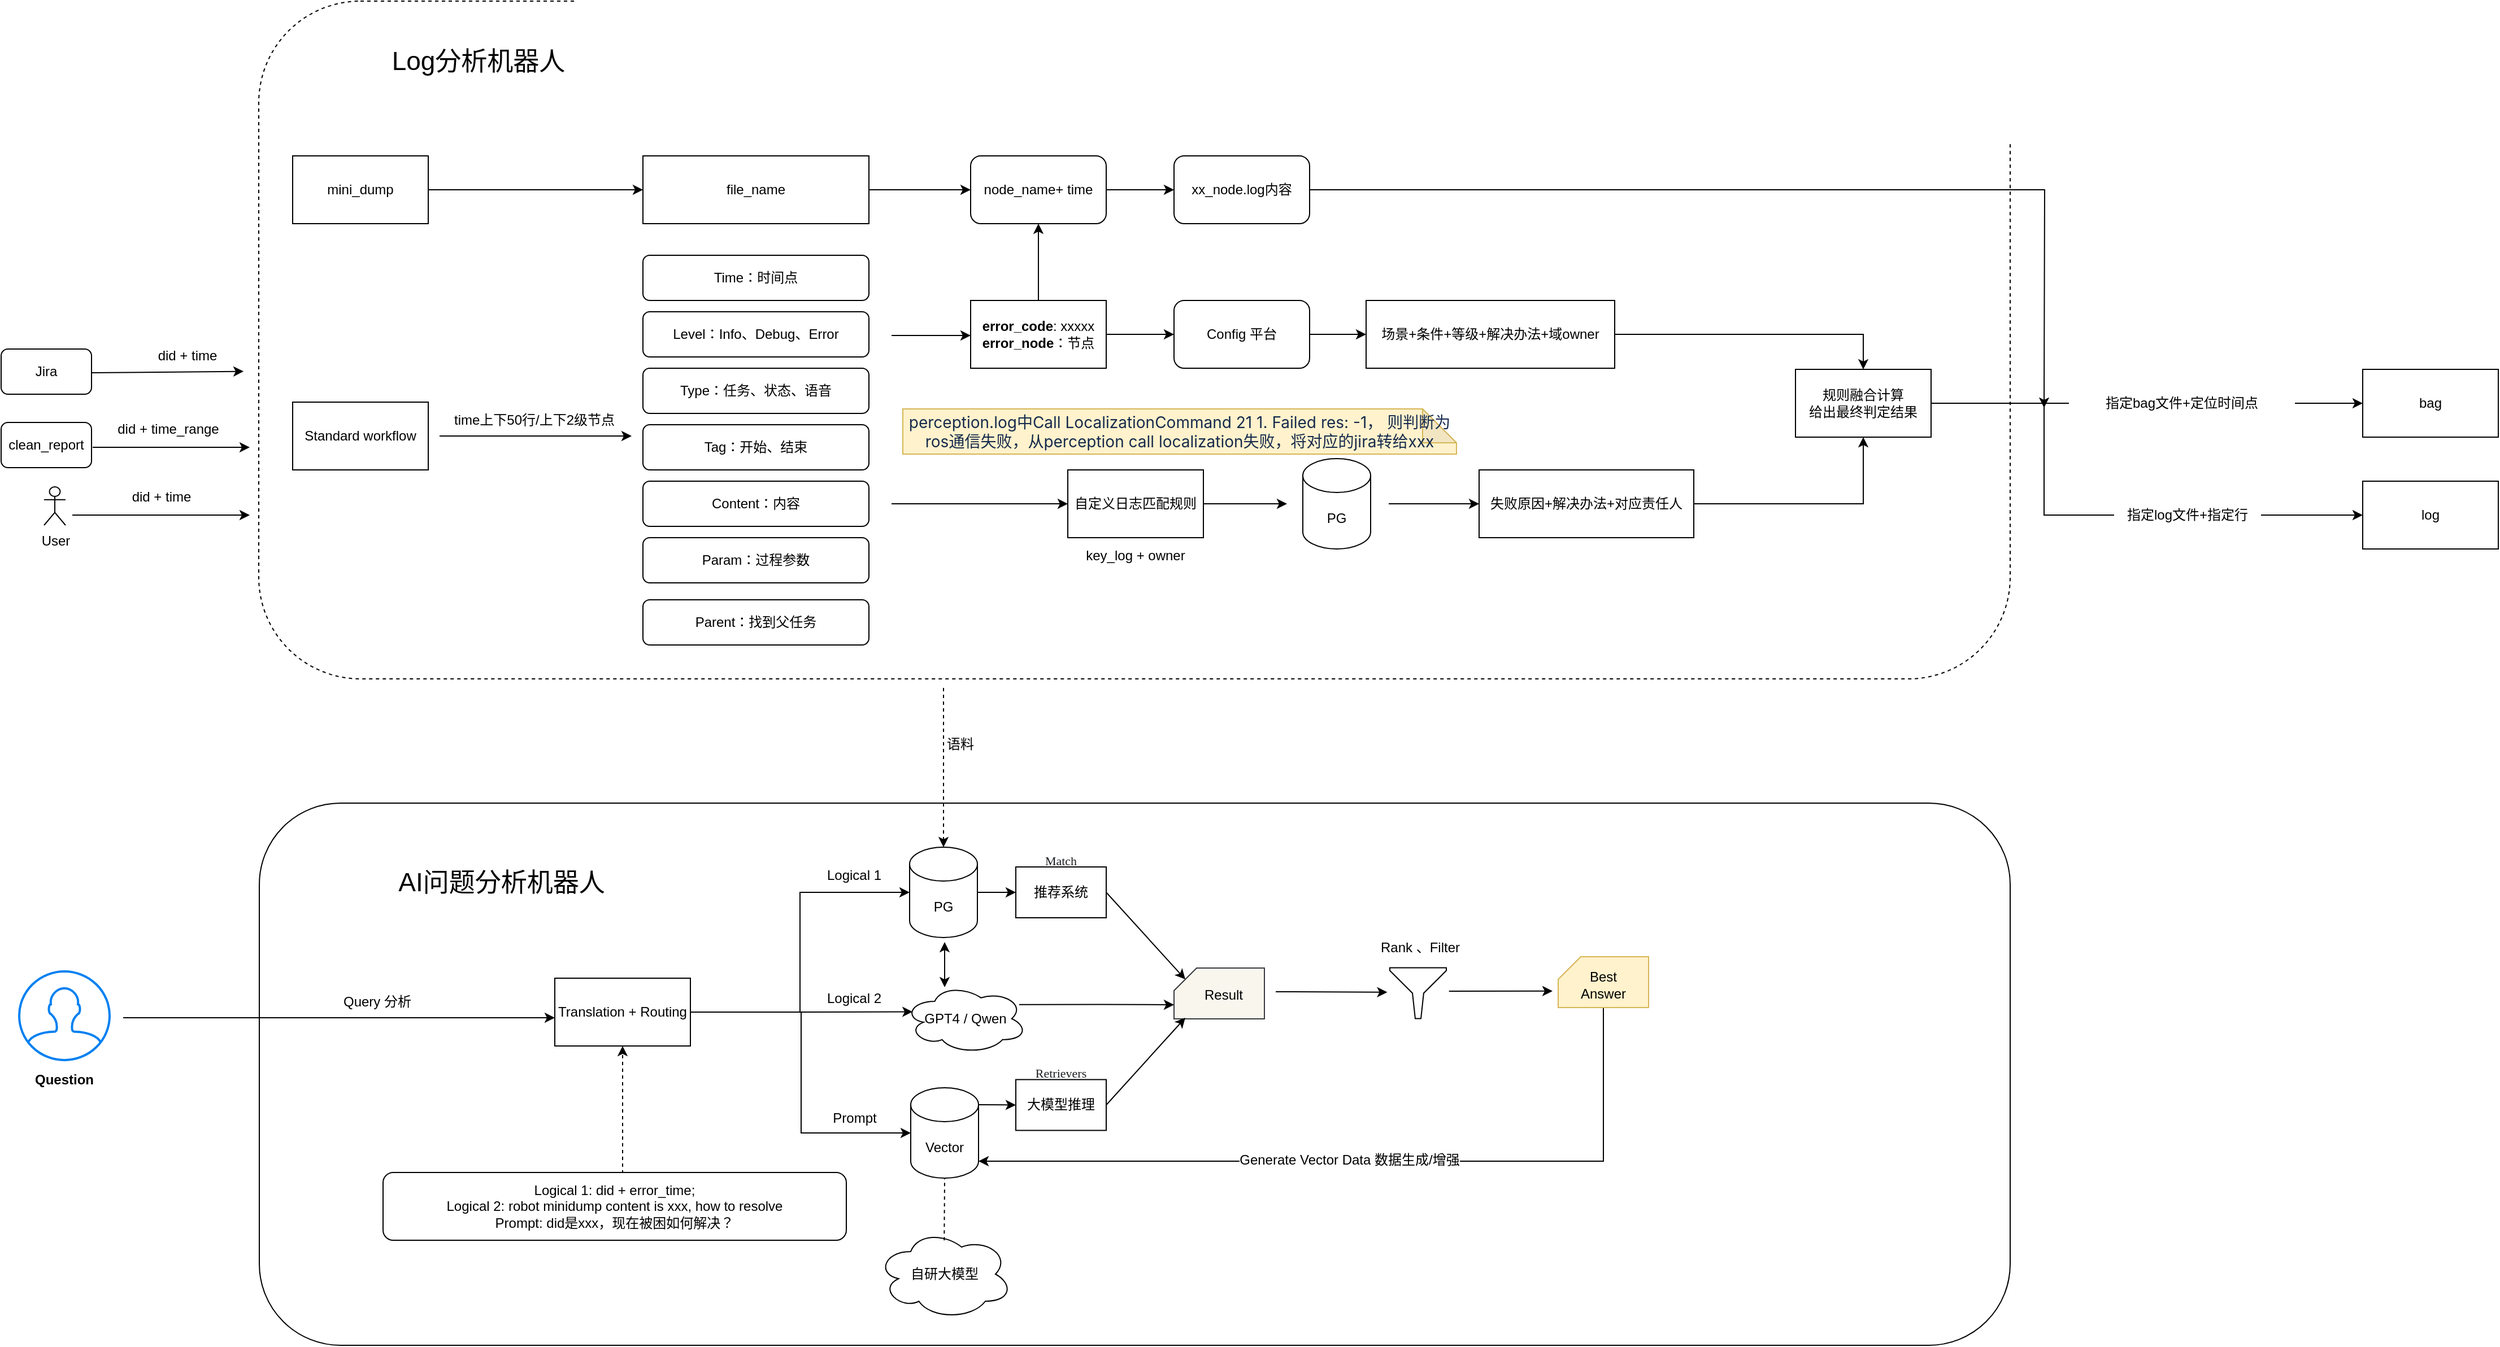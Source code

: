 <mxfile version="26.0.12">
  <diagram name="第 1 页" id="slT1DAlHAjE4mIxHR78T">
    <mxGraphModel dx="2261" dy="1955" grid="1" gridSize="10" guides="1" tooltips="1" connect="1" arrows="1" fold="1" page="1" pageScale="1" pageWidth="827" pageHeight="1169" math="0" shadow="0">
      <root>
        <mxCell id="0" />
        <mxCell id="1" parent="0" />
        <mxCell id="kaUIzItg8y_eYZAdSRZv-1" value="" style="rounded=1;whiteSpace=wrap;html=1;" vertex="1" parent="1">
          <mxGeometry x="-79.5" y="510" width="1549.5" height="480" as="geometry" />
        </mxCell>
        <mxCell id="kaUIzItg8y_eYZAdSRZv-2" style="edgeStyle=orthogonalEdgeStyle;rounded=0;orthogonalLoop=1;jettySize=auto;html=1;entryX=0.5;entryY=0;entryDx=0;entryDy=0;entryPerimeter=0;dashed=1;" edge="1" parent="1" target="kaUIzItg8y_eYZAdSRZv-52">
          <mxGeometry relative="1" as="geometry">
            <Array as="points">
              <mxPoint x="526" y="408" />
            </Array>
            <mxPoint x="526" y="408" as="sourcePoint" />
          </mxGeometry>
        </mxCell>
        <mxCell id="kaUIzItg8y_eYZAdSRZv-3" value="" style="rounded=1;whiteSpace=wrap;html=1;dashed=1;" vertex="1" parent="1">
          <mxGeometry x="-80" y="-200" width="1550" height="600" as="geometry" />
        </mxCell>
        <mxCell id="kaUIzItg8y_eYZAdSRZv-4" value="Standard workflow" style="rounded=0;whiteSpace=wrap;html=1;" vertex="1" parent="1">
          <mxGeometry x="-50" y="155" width="120" height="60" as="geometry" />
        </mxCell>
        <mxCell id="kaUIzItg8y_eYZAdSRZv-5" value="" style="html=1;verticalLabelPosition=bottom;align=center;labelBackgroundColor=#ffffff;verticalAlign=top;strokeWidth=2;strokeColor=#0080F0;shadow=0;dashed=0;shape=mxgraph.ios7.icons.user;" vertex="1" parent="1">
          <mxGeometry x="-292" y="659" width="80" height="78.5" as="geometry" />
        </mxCell>
        <mxCell id="kaUIzItg8y_eYZAdSRZv-6" value="" style="endArrow=classic;html=1;rounded=0;entryX=0.844;entryY=0.993;entryDx=0;entryDy=0;entryPerimeter=0;" edge="1" parent="1">
          <mxGeometry width="50" height="50" relative="1" as="geometry">
            <mxPoint x="-228" y="129" as="sourcePoint" />
            <mxPoint x="-93.464" y="127.79" as="targetPoint" />
          </mxGeometry>
        </mxCell>
        <mxCell id="kaUIzItg8y_eYZAdSRZv-7" value="did + time" style="text;html=1;strokeColor=none;fillColor=none;align=center;verticalAlign=middle;whiteSpace=wrap;rounded=0;" vertex="1" parent="1">
          <mxGeometry x="-215" y="99" width="144" height="30" as="geometry" />
        </mxCell>
        <mxCell id="kaUIzItg8y_eYZAdSRZv-8" value="Jira" style="rounded=1;whiteSpace=wrap;html=1;" vertex="1" parent="1">
          <mxGeometry x="-308" y="108" width="80" height="40" as="geometry" />
        </mxCell>
        <mxCell id="kaUIzItg8y_eYZAdSRZv-9" value="" style="shape=image;html=1;verticalAlign=top;verticalLabelPosition=bottom;labelBackgroundColor=#ffffff;imageAspect=0;aspect=fixed;image=https://cdn0.iconfinder.com/data/icons/phosphor-regular-vol-4/256/robot-128.png" vertex="1" parent="1">
          <mxGeometry x="-50" y="-182" width="75" height="75" as="geometry" />
        </mxCell>
        <mxCell id="kaUIzItg8y_eYZAdSRZv-10" value="time上下50行/上下2级节点" style="text;html=1;strokeColor=none;fillColor=none;align=center;verticalAlign=middle;whiteSpace=wrap;rounded=0;" vertex="1" parent="1">
          <mxGeometry x="89" y="156" width="150" height="30" as="geometry" />
        </mxCell>
        <mxCell id="kaUIzItg8y_eYZAdSRZv-11" value="" style="endArrow=classic;html=1;rounded=0;" edge="1" parent="1">
          <mxGeometry width="50" height="50" relative="1" as="geometry">
            <mxPoint x="80" y="185" as="sourcePoint" />
            <mxPoint x="250" y="185" as="targetPoint" />
          </mxGeometry>
        </mxCell>
        <mxCell id="kaUIzItg8y_eYZAdSRZv-12" value="Tag：开始、结束" style="rounded=1;whiteSpace=wrap;html=1;" vertex="1" parent="1">
          <mxGeometry x="260" y="175" width="200" height="40" as="geometry" />
        </mxCell>
        <mxCell id="kaUIzItg8y_eYZAdSRZv-13" value="Level：Info、Debug、Error" style="rounded=1;whiteSpace=wrap;html=1;" vertex="1" parent="1">
          <mxGeometry x="260" y="75" width="200" height="40" as="geometry" />
        </mxCell>
        <mxCell id="kaUIzItg8y_eYZAdSRZv-14" value="Type：任务、状态、语音" style="rounded=1;whiteSpace=wrap;html=1;" vertex="1" parent="1">
          <mxGeometry x="260" y="125" width="200" height="40" as="geometry" />
        </mxCell>
        <mxCell id="kaUIzItg8y_eYZAdSRZv-15" value="Time：时间点" style="rounded=1;whiteSpace=wrap;html=1;" vertex="1" parent="1">
          <mxGeometry x="260" y="25" width="200" height="40" as="geometry" />
        </mxCell>
        <mxCell id="kaUIzItg8y_eYZAdSRZv-16" value="Content：内容" style="rounded=1;whiteSpace=wrap;html=1;" vertex="1" parent="1">
          <mxGeometry x="260" y="225" width="200" height="40" as="geometry" />
        </mxCell>
        <mxCell id="kaUIzItg8y_eYZAdSRZv-17" value="Param：过程参数" style="rounded=1;whiteSpace=wrap;html=1;" vertex="1" parent="1">
          <mxGeometry x="260" y="275" width="200" height="40" as="geometry" />
        </mxCell>
        <mxCell id="kaUIzItg8y_eYZAdSRZv-18" value="Parent：找到父任务" style="rounded=1;whiteSpace=wrap;html=1;" vertex="1" parent="1">
          <mxGeometry x="260" y="330" width="200" height="40" as="geometry" />
        </mxCell>
        <mxCell id="kaUIzItg8y_eYZAdSRZv-19" style="edgeStyle=orthogonalEdgeStyle;rounded=0;orthogonalLoop=1;jettySize=auto;html=1;exitX=1;exitY=0.5;exitDx=0;exitDy=0;entryX=0;entryY=0.5;entryDx=0;entryDy=0;" edge="1" parent="1" source="kaUIzItg8y_eYZAdSRZv-21" target="kaUIzItg8y_eYZAdSRZv-23">
          <mxGeometry relative="1" as="geometry" />
        </mxCell>
        <mxCell id="kaUIzItg8y_eYZAdSRZv-20" style="edgeStyle=orthogonalEdgeStyle;rounded=0;orthogonalLoop=1;jettySize=auto;html=1;exitX=0.5;exitY=0;exitDx=0;exitDy=0;entryX=0.5;entryY=1;entryDx=0;entryDy=0;" edge="1" parent="1" source="kaUIzItg8y_eYZAdSRZv-21" target="kaUIzItg8y_eYZAdSRZv-93">
          <mxGeometry relative="1" as="geometry" />
        </mxCell>
        <mxCell id="kaUIzItg8y_eYZAdSRZv-21" value="&lt;b&gt;error_code&lt;/b&gt;: xxxxx&lt;br&gt;&lt;b&gt;error_node&lt;/b&gt;：节点" style="rounded=0;whiteSpace=wrap;html=1;" vertex="1" parent="1">
          <mxGeometry x="550" y="65" width="120" height="60" as="geometry" />
        </mxCell>
        <mxCell id="kaUIzItg8y_eYZAdSRZv-22" style="edgeStyle=orthogonalEdgeStyle;rounded=0;orthogonalLoop=1;jettySize=auto;html=1;exitX=1;exitY=0.5;exitDx=0;exitDy=0;entryX=0;entryY=0.5;entryDx=0;entryDy=0;" edge="1" parent="1" source="kaUIzItg8y_eYZAdSRZv-23" target="kaUIzItg8y_eYZAdSRZv-25">
          <mxGeometry relative="1" as="geometry" />
        </mxCell>
        <mxCell id="kaUIzItg8y_eYZAdSRZv-23" value="Config 平台" style="rounded=1;whiteSpace=wrap;html=1;" vertex="1" parent="1">
          <mxGeometry x="730" y="65" width="120" height="60" as="geometry" />
        </mxCell>
        <mxCell id="kaUIzItg8y_eYZAdSRZv-24" style="edgeStyle=orthogonalEdgeStyle;rounded=0;orthogonalLoop=1;jettySize=auto;html=1;exitX=1;exitY=0.5;exitDx=0;exitDy=0;entryX=0.5;entryY=0;entryDx=0;entryDy=0;" edge="1" parent="1" source="kaUIzItg8y_eYZAdSRZv-25" target="kaUIzItg8y_eYZAdSRZv-38">
          <mxGeometry relative="1" as="geometry" />
        </mxCell>
        <mxCell id="kaUIzItg8y_eYZAdSRZv-25" value="场景+条件+等级+解决办法+域owner" style="rounded=0;whiteSpace=wrap;html=1;" vertex="1" parent="1">
          <mxGeometry x="900" y="65" width="220" height="60" as="geometry" />
        </mxCell>
        <mxCell id="kaUIzItg8y_eYZAdSRZv-26" value="" style="endArrow=classic;html=1;rounded=0;entryX=0;entryY=0.5;entryDx=0;entryDy=0;" edge="1" parent="1">
          <mxGeometry width="50" height="50" relative="1" as="geometry">
            <mxPoint x="480" y="96" as="sourcePoint" />
            <mxPoint x="550" y="96" as="targetPoint" />
          </mxGeometry>
        </mxCell>
        <mxCell id="kaUIzItg8y_eYZAdSRZv-27" style="edgeStyle=orthogonalEdgeStyle;rounded=0;orthogonalLoop=1;jettySize=auto;html=1;exitX=1;exitY=0.5;exitDx=0;exitDy=0;" edge="1" parent="1" source="kaUIzItg8y_eYZAdSRZv-28">
          <mxGeometry relative="1" as="geometry">
            <mxPoint x="830" y="245" as="targetPoint" />
          </mxGeometry>
        </mxCell>
        <mxCell id="kaUIzItg8y_eYZAdSRZv-28" value="自定义日志匹配规则" style="rounded=0;whiteSpace=wrap;html=1;" vertex="1" parent="1">
          <mxGeometry x="636" y="215" width="120" height="60" as="geometry" />
        </mxCell>
        <mxCell id="kaUIzItg8y_eYZAdSRZv-29" value="" style="endArrow=classic;html=1;rounded=0;entryX=0;entryY=0.5;entryDx=0;entryDy=0;" edge="1" parent="1" target="kaUIzItg8y_eYZAdSRZv-28">
          <mxGeometry width="50" height="50" relative="1" as="geometry">
            <mxPoint x="480" y="245" as="sourcePoint" />
            <mxPoint x="530" y="220" as="targetPoint" />
          </mxGeometry>
        </mxCell>
        <mxCell id="kaUIzItg8y_eYZAdSRZv-30" value="PG" style="shape=cylinder3;whiteSpace=wrap;html=1;boundedLbl=1;backgroundOutline=1;size=15;rounded=0;" vertex="1" parent="1">
          <mxGeometry x="844" y="205" width="60" height="80" as="geometry" />
        </mxCell>
        <mxCell id="kaUIzItg8y_eYZAdSRZv-31" style="edgeStyle=orthogonalEdgeStyle;rounded=0;orthogonalLoop=1;jettySize=auto;html=1;exitX=1;exitY=0.5;exitDx=0;exitDy=0;entryX=0.5;entryY=1;entryDx=0;entryDy=0;" edge="1" parent="1" source="kaUIzItg8y_eYZAdSRZv-32" target="kaUIzItg8y_eYZAdSRZv-38">
          <mxGeometry relative="1" as="geometry" />
        </mxCell>
        <mxCell id="kaUIzItg8y_eYZAdSRZv-32" value="失败原因+解决办法+对应责任人" style="rounded=0;whiteSpace=wrap;html=1;" vertex="1" parent="1">
          <mxGeometry x="1000" y="215" width="190" height="60" as="geometry" />
        </mxCell>
        <mxCell id="kaUIzItg8y_eYZAdSRZv-33" value="" style="endArrow=classic;html=1;rounded=0;entryX=0;entryY=0.5;entryDx=0;entryDy=0;" edge="1" parent="1" target="kaUIzItg8y_eYZAdSRZv-32">
          <mxGeometry width="50" height="50" relative="1" as="geometry">
            <mxPoint x="920" y="245" as="sourcePoint" />
            <mxPoint x="970" y="220" as="targetPoint" />
          </mxGeometry>
        </mxCell>
        <mxCell id="kaUIzItg8y_eYZAdSRZv-34" value="&lt;span style=&quot;color: rgb(23, 43, 77); font-family: -apple-system, BlinkMacSystemFont, &amp;quot;Segoe UI&amp;quot;, Roboto, Oxygen, Ubuntu, &amp;quot;Fira Sans&amp;quot;, &amp;quot;Droid Sans&amp;quot;, &amp;quot;Helvetica Neue&amp;quot;, sans-serif; font-size: 14px; text-align: left;&quot;&gt;perception.log中&lt;/span&gt;&lt;span style=&quot;color: rgb(23, 43, 77); font-family: -apple-system, BlinkMacSystemFont, &amp;quot;Segoe UI&amp;quot;, Roboto, Oxygen, Ubuntu, &amp;quot;Fira Sans&amp;quot;, &amp;quot;Droid Sans&amp;quot;, &amp;quot;Helvetica Neue&amp;quot;, sans-serif; font-size: 14px; text-align: left;&quot;&gt;Call LocalizationCommand 21 1. Failed res: -1， 则判断为ros通信失败，从perception call localization失败，将对应的jira转给xxx&lt;/span&gt;" style="shape=note;whiteSpace=wrap;html=1;backgroundOutline=1;darkOpacity=0.05;rounded=0;fillColor=#fff2cc;strokeColor=#d6b656;" vertex="1" parent="1">
          <mxGeometry x="490" y="161" width="490" height="40" as="geometry" />
        </mxCell>
        <mxCell id="kaUIzItg8y_eYZAdSRZv-35" value="key_log + owner" style="text;html=1;strokeColor=none;fillColor=none;align=center;verticalAlign=middle;whiteSpace=wrap;rounded=0;" vertex="1" parent="1">
          <mxGeometry x="641" y="276" width="110" height="30" as="geometry" />
        </mxCell>
        <mxCell id="kaUIzItg8y_eYZAdSRZv-36" style="edgeStyle=orthogonalEdgeStyle;rounded=0;orthogonalLoop=1;jettySize=auto;html=1;exitX=1;exitY=0.5;exitDx=0;exitDy=0;entryX=0;entryY=0.5;entryDx=0;entryDy=0;startArrow=none;" edge="1" parent="1" source="kaUIzItg8y_eYZAdSRZv-44" target="kaUIzItg8y_eYZAdSRZv-40">
          <mxGeometry relative="1" as="geometry" />
        </mxCell>
        <mxCell id="kaUIzItg8y_eYZAdSRZv-37" style="edgeStyle=orthogonalEdgeStyle;rounded=0;orthogonalLoop=1;jettySize=auto;html=1;exitX=1;exitY=0.5;exitDx=0;exitDy=0;entryX=0;entryY=0.5;entryDx=0;entryDy=0;startArrow=none;" edge="1" parent="1" source="kaUIzItg8y_eYZAdSRZv-42" target="kaUIzItg8y_eYZAdSRZv-41">
          <mxGeometry relative="1" as="geometry" />
        </mxCell>
        <mxCell id="kaUIzItg8y_eYZAdSRZv-38" value="规则融合计算&lt;br&gt;给出最终判定结果" style="rounded=0;whiteSpace=wrap;html=1;" vertex="1" parent="1">
          <mxGeometry x="1280" y="126" width="120" height="60" as="geometry" />
        </mxCell>
        <mxCell id="kaUIzItg8y_eYZAdSRZv-39" value="&lt;font style=&quot;font-size: 23px;&quot;&gt;Log分析机器人&lt;/font&gt;" style="text;html=1;strokeColor=none;fillColor=none;align=center;verticalAlign=middle;whiteSpace=wrap;rounded=0;dashed=1;" vertex="1" parent="1">
          <mxGeometry x="27" y="-162" width="175" height="30" as="geometry" />
        </mxCell>
        <mxCell id="kaUIzItg8y_eYZAdSRZv-40" value="bag" style="rounded=0;whiteSpace=wrap;html=1;" vertex="1" parent="1">
          <mxGeometry x="1782" y="126" width="120" height="60" as="geometry" />
        </mxCell>
        <mxCell id="kaUIzItg8y_eYZAdSRZv-41" value="log" style="rounded=0;whiteSpace=wrap;html=1;" vertex="1" parent="1">
          <mxGeometry x="1782" y="225" width="120" height="60" as="geometry" />
        </mxCell>
        <mxCell id="kaUIzItg8y_eYZAdSRZv-42" value="指定log文件+指定行" style="text;html=1;strokeColor=none;fillColor=none;align=center;verticalAlign=middle;whiteSpace=wrap;rounded=0;" vertex="1" parent="1">
          <mxGeometry x="1562" y="240" width="130" height="30" as="geometry" />
        </mxCell>
        <mxCell id="kaUIzItg8y_eYZAdSRZv-43" value="" style="edgeStyle=orthogonalEdgeStyle;rounded=0;orthogonalLoop=1;jettySize=auto;html=1;exitX=1;exitY=0.5;exitDx=0;exitDy=0;entryX=0;entryY=0.5;entryDx=0;entryDy=0;endArrow=none;" edge="1" parent="1" source="kaUIzItg8y_eYZAdSRZv-38" target="kaUIzItg8y_eYZAdSRZv-42">
          <mxGeometry relative="1" as="geometry">
            <mxPoint x="1400" y="156" as="sourcePoint" />
            <mxPoint x="1810" y="255" as="targetPoint" />
            <Array as="points">
              <mxPoint x="1500" y="156" />
              <mxPoint x="1500" y="255" />
            </Array>
          </mxGeometry>
        </mxCell>
        <mxCell id="kaUIzItg8y_eYZAdSRZv-44" value="指定bag文件+定位时间点" style="text;html=1;strokeColor=none;fillColor=none;align=center;verticalAlign=middle;whiteSpace=wrap;rounded=0;" vertex="1" parent="1">
          <mxGeometry x="1522" y="141" width="200" height="30" as="geometry" />
        </mxCell>
        <mxCell id="kaUIzItg8y_eYZAdSRZv-45" value="" style="edgeStyle=orthogonalEdgeStyle;rounded=0;orthogonalLoop=1;jettySize=auto;html=1;exitX=1;exitY=0.5;exitDx=0;exitDy=0;entryX=0;entryY=0.5;entryDx=0;entryDy=0;endArrow=none;" edge="1" parent="1" source="kaUIzItg8y_eYZAdSRZv-38" target="kaUIzItg8y_eYZAdSRZv-44">
          <mxGeometry relative="1" as="geometry">
            <mxPoint x="1400" y="156" as="sourcePoint" />
            <mxPoint x="1810" y="155" as="targetPoint" />
          </mxGeometry>
        </mxCell>
        <mxCell id="kaUIzItg8y_eYZAdSRZv-46" value="" style="endArrow=classic;html=1;rounded=0;startArrow=none;" edge="1" parent="1">
          <mxGeometry width="50" height="50" relative="1" as="geometry">
            <mxPoint x="-200" y="700" as="sourcePoint" />
            <mxPoint x="182" y="700" as="targetPoint" />
          </mxGeometry>
        </mxCell>
        <mxCell id="kaUIzItg8y_eYZAdSRZv-47" value="Query 分析" style="text;html=1;strokeColor=none;fillColor=none;align=center;verticalAlign=middle;whiteSpace=wrap;rounded=0;" vertex="1" parent="1">
          <mxGeometry x="-20" y="671" width="90" height="30" as="geometry" />
        </mxCell>
        <mxCell id="kaUIzItg8y_eYZAdSRZv-48" style="edgeStyle=orthogonalEdgeStyle;rounded=0;orthogonalLoop=1;jettySize=auto;html=1;exitX=1;exitY=0.5;exitDx=0;exitDy=0;entryX=0;entryY=0.5;entryDx=0;entryDy=0;entryPerimeter=0;" edge="1" parent="1" source="kaUIzItg8y_eYZAdSRZv-51" target="kaUIzItg8y_eYZAdSRZv-52">
          <mxGeometry relative="1" as="geometry">
            <mxPoint x="302" y="678" as="sourcePoint" />
            <Array as="points">
              <mxPoint x="399" y="695" />
              <mxPoint x="399" y="589" />
            </Array>
          </mxGeometry>
        </mxCell>
        <mxCell id="kaUIzItg8y_eYZAdSRZv-49" style="edgeStyle=orthogonalEdgeStyle;rounded=0;orthogonalLoop=1;jettySize=auto;html=1;exitX=1;exitY=0.5;exitDx=0;exitDy=0;entryX=0;entryY=0.5;entryDx=0;entryDy=0;entryPerimeter=0;" edge="1" parent="1" source="kaUIzItg8y_eYZAdSRZv-51" target="kaUIzItg8y_eYZAdSRZv-53">
          <mxGeometry relative="1" as="geometry">
            <Array as="points">
              <mxPoint x="400" y="695" />
              <mxPoint x="400" y="802" />
            </Array>
            <mxPoint x="302" y="732" as="sourcePoint" />
          </mxGeometry>
        </mxCell>
        <mxCell id="kaUIzItg8y_eYZAdSRZv-50" style="edgeStyle=orthogonalEdgeStyle;rounded=0;orthogonalLoop=1;jettySize=auto;html=1;exitX=1;exitY=0.5;exitDx=0;exitDy=0;entryX=0.07;entryY=0.4;entryDx=0;entryDy=0;entryPerimeter=0;" edge="1" parent="1" source="kaUIzItg8y_eYZAdSRZv-51" target="kaUIzItg8y_eYZAdSRZv-86">
          <mxGeometry relative="1" as="geometry" />
        </mxCell>
        <mxCell id="kaUIzItg8y_eYZAdSRZv-51" value="Translation + Routing" style="rounded=0;whiteSpace=wrap;html=1;" vertex="1" parent="1">
          <mxGeometry x="182" y="665" width="120" height="60" as="geometry" />
        </mxCell>
        <mxCell id="kaUIzItg8y_eYZAdSRZv-52" value="PG" style="shape=cylinder3;whiteSpace=wrap;html=1;boundedLbl=1;backgroundOutline=1;size=15;" vertex="1" parent="1">
          <mxGeometry x="496" y="549" width="60" height="80" as="geometry" />
        </mxCell>
        <mxCell id="kaUIzItg8y_eYZAdSRZv-53" value="Vector" style="shape=cylinder3;whiteSpace=wrap;html=1;boundedLbl=1;backgroundOutline=1;size=15;" vertex="1" parent="1">
          <mxGeometry x="497" y="762" width="60" height="80" as="geometry" />
        </mxCell>
        <mxCell id="kaUIzItg8y_eYZAdSRZv-54" value="Logical 1" style="text;html=1;strokeColor=none;fillColor=none;align=center;verticalAlign=middle;whiteSpace=wrap;rounded=0;" vertex="1" parent="1">
          <mxGeometry x="417" y="559" width="60" height="30" as="geometry" />
        </mxCell>
        <mxCell id="kaUIzItg8y_eYZAdSRZv-55" value="Prompt" style="text;html=1;strokeColor=none;fillColor=none;align=center;verticalAlign=middle;whiteSpace=wrap;rounded=0;" vertex="1" parent="1">
          <mxGeometry x="421.5" y="778.75" width="51" height="21" as="geometry" />
        </mxCell>
        <mxCell id="kaUIzItg8y_eYZAdSRZv-56" style="edgeStyle=orthogonalEdgeStyle;rounded=0;orthogonalLoop=1;jettySize=auto;html=1;exitX=0.5;exitY=0;exitDx=0;exitDy=0;entryX=0.5;entryY=1;entryDx=0;entryDy=0;dashed=1;" edge="1" parent="1" source="kaUIzItg8y_eYZAdSRZv-57" target="kaUIzItg8y_eYZAdSRZv-51">
          <mxGeometry relative="1" as="geometry">
            <Array as="points">
              <mxPoint x="242" y="837" />
            </Array>
          </mxGeometry>
        </mxCell>
        <mxCell id="kaUIzItg8y_eYZAdSRZv-57" value="Logical 1: did + error_time;&lt;br&gt;Logical 2: robot minidump content is xxx, how to resolve&lt;br&gt;Prompt: did是xxx，现在被困如何解决？" style="rounded=1;whiteSpace=wrap;html=1;" vertex="1" parent="1">
          <mxGeometry x="30" y="837" width="410" height="60" as="geometry" />
        </mxCell>
        <mxCell id="kaUIzItg8y_eYZAdSRZv-58" value="" style="sketch=0;aspect=fixed;pointerEvents=1;shadow=0;dashed=0;html=1;strokeColor=default;labelPosition=center;verticalLabelPosition=bottom;verticalAlign=top;align=center;fillColor=#FFFFFF;shape=mxgraph.mscae.enterprise.filter" vertex="1" parent="1">
          <mxGeometry x="921" y="655.75" width="50" height="45" as="geometry" />
        </mxCell>
        <mxCell id="kaUIzItg8y_eYZAdSRZv-59" value="Rank 、Filter" style="text;html=1;strokeColor=none;fillColor=none;align=center;verticalAlign=middle;whiteSpace=wrap;rounded=0;" vertex="1" parent="1">
          <mxGeometry x="900" y="623.25" width="96" height="30" as="geometry" />
        </mxCell>
        <mxCell id="kaUIzItg8y_eYZAdSRZv-60" value="" style="endArrow=classic;html=1;rounded=0;entryX=-0.045;entryY=0.481;entryDx=0;entryDy=0;entryPerimeter=0;" edge="1" parent="1" target="kaUIzItg8y_eYZAdSRZv-58">
          <mxGeometry width="50" height="50" relative="1" as="geometry">
            <mxPoint x="820" y="677" as="sourcePoint" />
            <mxPoint x="900" y="677" as="targetPoint" />
          </mxGeometry>
        </mxCell>
        <mxCell id="kaUIzItg8y_eYZAdSRZv-61" style="edgeStyle=orthogonalEdgeStyle;rounded=0;orthogonalLoop=1;jettySize=auto;html=1;exitX=0.5;exitY=1;exitDx=0;exitDy=0;entryX=1;entryY=1;entryDx=0;entryDy=-15;entryPerimeter=0;exitPerimeter=0;" edge="1" parent="1" source="kaUIzItg8y_eYZAdSRZv-79" target="kaUIzItg8y_eYZAdSRZv-53">
          <mxGeometry relative="1" as="geometry">
            <mxPoint x="1130" y="761" as="sourcePoint" />
          </mxGeometry>
        </mxCell>
        <mxCell id="kaUIzItg8y_eYZAdSRZv-62" value="&lt;span style=&quot;font-size: 12px;&quot;&gt;Generate Vector Data 数据生成/增强&lt;/span&gt;" style="edgeLabel;html=1;align=center;verticalAlign=middle;resizable=0;points=[];" vertex="1" connectable="0" parent="kaUIzItg8y_eYZAdSRZv-61">
          <mxGeometry x="0.048" y="-2" relative="1" as="geometry">
            <mxPoint y="1" as="offset" />
          </mxGeometry>
        </mxCell>
        <mxCell id="kaUIzItg8y_eYZAdSRZv-63" value="" style="endArrow=classic;html=1;rounded=0;exitX=1.047;exitY=0.462;exitDx=0;exitDy=0;exitPerimeter=0;" edge="1" parent="1" source="kaUIzItg8y_eYZAdSRZv-58">
          <mxGeometry width="50" height="50" relative="1" as="geometry">
            <mxPoint x="985" y="676.41" as="sourcePoint" />
            <mxPoint x="1065" y="676.41" as="targetPoint" />
          </mxGeometry>
        </mxCell>
        <mxCell id="kaUIzItg8y_eYZAdSRZv-64" value="&lt;font style=&quot;font-size: 23px;&quot;&gt;AI问题分析机器人&lt;/font&gt;" style="text;html=1;strokeColor=none;fillColor=none;align=center;verticalAlign=middle;whiteSpace=wrap;rounded=0;dashed=1;" vertex="1" parent="1">
          <mxGeometry x="30" y="565" width="210" height="30" as="geometry" />
        </mxCell>
        <mxCell id="kaUIzItg8y_eYZAdSRZv-65" value="" style="shape=image;html=1;verticalAlign=top;verticalLabelPosition=bottom;labelBackgroundColor=#ffffff;imageAspect=0;aspect=fixed;image=https://cdn0.iconfinder.com/data/icons/phosphor-duotone-vol-3/256/robot-duotone-128.png" vertex="1" parent="1">
          <mxGeometry x="-50" y="540" width="80" height="80" as="geometry" />
        </mxCell>
        <mxCell id="kaUIzItg8y_eYZAdSRZv-66" value="clean_report" style="rounded=1;whiteSpace=wrap;html=1;" vertex="1" parent="1">
          <mxGeometry x="-308" y="173" width="80" height="40" as="geometry" />
        </mxCell>
        <mxCell id="kaUIzItg8y_eYZAdSRZv-67" value="" style="endArrow=classic;html=1;rounded=0;" edge="1" parent="1">
          <mxGeometry width="50" height="50" relative="1" as="geometry">
            <mxPoint x="-227" y="195" as="sourcePoint" />
            <mxPoint x="-88" y="195" as="targetPoint" />
          </mxGeometry>
        </mxCell>
        <mxCell id="kaUIzItg8y_eYZAdSRZv-68" value="did + time_range" style="text;html=1;strokeColor=none;fillColor=none;align=center;verticalAlign=middle;whiteSpace=wrap;rounded=0;" vertex="1" parent="1">
          <mxGeometry x="-232" y="164" width="144" height="30" as="geometry" />
        </mxCell>
        <mxCell id="kaUIzItg8y_eYZAdSRZv-69" value="User" style="shape=umlActor;verticalLabelPosition=bottom;verticalAlign=top;html=1;outlineConnect=0;" vertex="1" parent="1">
          <mxGeometry x="-270" y="230" width="19" height="34" as="geometry" />
        </mxCell>
        <mxCell id="kaUIzItg8y_eYZAdSRZv-70" value="did + time" style="text;html=1;strokeColor=none;fillColor=none;align=center;verticalAlign=middle;whiteSpace=wrap;rounded=0;" vertex="1" parent="1">
          <mxGeometry x="-238" y="224" width="144" height="30" as="geometry" />
        </mxCell>
        <mxCell id="kaUIzItg8y_eYZAdSRZv-71" value="" style="endArrow=classic;html=1;rounded=0;" edge="1" parent="1">
          <mxGeometry width="50" height="50" relative="1" as="geometry">
            <mxPoint x="-245" y="255" as="sourcePoint" />
            <mxPoint x="-88" y="255" as="targetPoint" />
          </mxGeometry>
        </mxCell>
        <mxCell id="kaUIzItg8y_eYZAdSRZv-72" value="语料" style="text;html=1;strokeColor=none;fillColor=none;align=center;verticalAlign=middle;whiteSpace=wrap;rounded=0;" vertex="1" parent="1">
          <mxGeometry x="511" y="443" width="60" height="30" as="geometry" />
        </mxCell>
        <mxCell id="kaUIzItg8y_eYZAdSRZv-73" value="自研大模型" style="ellipse;shape=cloud;whiteSpace=wrap;html=1;" vertex="1" parent="1">
          <mxGeometry x="467" y="887" width="120" height="80" as="geometry" />
        </mxCell>
        <mxCell id="kaUIzItg8y_eYZAdSRZv-74" value="" style="endArrow=none;html=1;rounded=0;entryX=0.5;entryY=1;entryDx=0;entryDy=0;entryPerimeter=0;exitX=0.497;exitY=0.126;exitDx=0;exitDy=0;exitPerimeter=0;dashed=1;" edge="1" parent="1" source="kaUIzItg8y_eYZAdSRZv-73" target="kaUIzItg8y_eYZAdSRZv-53">
          <mxGeometry width="50" height="50" relative="1" as="geometry">
            <mxPoint x="520" y="897" as="sourcePoint" />
            <mxPoint x="570" y="847" as="targetPoint" />
          </mxGeometry>
        </mxCell>
        <mxCell id="kaUIzItg8y_eYZAdSRZv-75" value="推荐系统" style="rounded=0;whiteSpace=wrap;html=1;" vertex="1" parent="1">
          <mxGeometry x="590" y="566.5" width="80" height="45" as="geometry" />
        </mxCell>
        <mxCell id="kaUIzItg8y_eYZAdSRZv-76" value="大模型推理" style="rounded=0;whiteSpace=wrap;html=1;" vertex="1" parent="1">
          <mxGeometry x="590" y="754.75" width="80" height="45" as="geometry" />
        </mxCell>
        <mxCell id="kaUIzItg8y_eYZAdSRZv-77" value="" style="endArrow=classic;html=1;rounded=0;exitX=1;exitY=0.5;exitDx=0;exitDy=0;exitPerimeter=0;entryX=0;entryY=0.5;entryDx=0;entryDy=0;" edge="1" parent="1" source="kaUIzItg8y_eYZAdSRZv-52" target="kaUIzItg8y_eYZAdSRZv-75">
          <mxGeometry width="50" height="50" relative="1" as="geometry">
            <mxPoint x="570" y="569" as="sourcePoint" />
            <mxPoint x="620" y="519" as="targetPoint" />
          </mxGeometry>
        </mxCell>
        <mxCell id="kaUIzItg8y_eYZAdSRZv-78" value="" style="verticalLabelPosition=bottom;verticalAlign=top;html=1;shape=card;whiteSpace=wrap;size=20;arcSize=12;fillColor=#f9f7ed;strokeColor=#36393d;" vertex="1" parent="1">
          <mxGeometry x="730" y="656" width="80" height="45" as="geometry" />
        </mxCell>
        <mxCell id="kaUIzItg8y_eYZAdSRZv-79" value="" style="verticalLabelPosition=bottom;verticalAlign=top;html=1;shape=card;whiteSpace=wrap;size=20;arcSize=12;fillColor=#fff2cc;strokeColor=#d6b656;" vertex="1" parent="1">
          <mxGeometry x="1070" y="646" width="80" height="45" as="geometry" />
        </mxCell>
        <mxCell id="kaUIzItg8y_eYZAdSRZv-80" value="Best Answer" style="text;html=1;strokeColor=none;fillColor=none;align=center;verticalAlign=middle;whiteSpace=wrap;rounded=0;" vertex="1" parent="1">
          <mxGeometry x="1080" y="656" width="60" height="30" as="geometry" />
        </mxCell>
        <mxCell id="kaUIzItg8y_eYZAdSRZv-81" value="Result" style="text;html=1;strokeColor=none;fillColor=none;align=center;verticalAlign=middle;whiteSpace=wrap;rounded=0;" vertex="1" parent="1">
          <mxGeometry x="744" y="665" width="60" height="30" as="geometry" />
        </mxCell>
        <mxCell id="kaUIzItg8y_eYZAdSRZv-82" value="" style="endArrow=classic;html=1;rounded=0;exitX=1;exitY=0.5;exitDx=0;exitDy=0;entryX=0;entryY=0;entryDx=10;entryDy=10;entryPerimeter=0;" edge="1" parent="1" source="kaUIzItg8y_eYZAdSRZv-75" target="kaUIzItg8y_eYZAdSRZv-78">
          <mxGeometry width="50" height="50" relative="1" as="geometry">
            <mxPoint x="680" y="643" as="sourcePoint" />
            <mxPoint x="730" y="593" as="targetPoint" />
          </mxGeometry>
        </mxCell>
        <mxCell id="kaUIzItg8y_eYZAdSRZv-83" value="" style="endArrow=classic;html=1;rounded=0;exitX=1;exitY=0.5;exitDx=0;exitDy=0;entryX=0.125;entryY=0.978;entryDx=0;entryDy=0;entryPerimeter=0;" edge="1" parent="1" source="kaUIzItg8y_eYZAdSRZv-76" target="kaUIzItg8y_eYZAdSRZv-78">
          <mxGeometry width="50" height="50" relative="1" as="geometry">
            <mxPoint x="680" y="797" as="sourcePoint" />
            <mxPoint x="730" y="747" as="targetPoint" />
          </mxGeometry>
        </mxCell>
        <mxCell id="kaUIzItg8y_eYZAdSRZv-84" value="" style="endArrow=classic;html=1;rounded=0;exitX=1;exitY=0;exitDx=0;exitDy=15;exitPerimeter=0;entryX=0;entryY=0.5;entryDx=0;entryDy=0;" edge="1" parent="1" source="kaUIzItg8y_eYZAdSRZv-53" target="kaUIzItg8y_eYZAdSRZv-76">
          <mxGeometry width="50" height="50" relative="1" as="geometry">
            <mxPoint x="566" y="677" as="sourcePoint" />
            <mxPoint x="600" y="677" as="targetPoint" />
          </mxGeometry>
        </mxCell>
        <mxCell id="kaUIzItg8y_eYZAdSRZv-85" style="edgeStyle=orthogonalEdgeStyle;rounded=0;orthogonalLoop=1;jettySize=auto;html=1;entryX=0;entryY=0;entryDx=0;entryDy=32.5;entryPerimeter=0;exitX=0.935;exitY=0.297;exitDx=0;exitDy=0;exitPerimeter=0;" edge="1" parent="1" source="kaUIzItg8y_eYZAdSRZv-86" target="kaUIzItg8y_eYZAdSRZv-78">
          <mxGeometry relative="1" as="geometry">
            <mxPoint x="600" y="689" as="sourcePoint" />
          </mxGeometry>
        </mxCell>
        <mxCell id="kaUIzItg8y_eYZAdSRZv-86" value="GPT4 / Qwen" style="ellipse;shape=cloud;whiteSpace=wrap;html=1;" vertex="1" parent="1">
          <mxGeometry x="491" y="670" width="109" height="61.75" as="geometry" />
        </mxCell>
        <mxCell id="kaUIzItg8y_eYZAdSRZv-87" value="" style="endArrow=classic;startArrow=classic;html=1;rounded=0;exitX=0.47;exitY=0.162;exitDx=0;exitDy=0;exitPerimeter=0;" edge="1" parent="1">
          <mxGeometry width="50" height="50" relative="1" as="geometry">
            <mxPoint x="527.01" y="673.004" as="sourcePoint" />
            <mxPoint x="527" y="633" as="targetPoint" />
          </mxGeometry>
        </mxCell>
        <mxCell id="kaUIzItg8y_eYZAdSRZv-88" value="Logical 2" style="text;html=1;strokeColor=none;fillColor=none;align=center;verticalAlign=middle;whiteSpace=wrap;rounded=0;" vertex="1" parent="1">
          <mxGeometry x="417" y="670" width="60" height="25" as="geometry" />
        </mxCell>
        <mxCell id="kaUIzItg8y_eYZAdSRZv-89" value="&lt;b&gt;Question&lt;/b&gt;" style="text;html=1;strokeColor=none;fillColor=none;align=center;verticalAlign=middle;whiteSpace=wrap;rounded=0;" vertex="1" parent="1">
          <mxGeometry x="-282" y="740" width="60" height="30" as="geometry" />
        </mxCell>
        <mxCell id="kaUIzItg8y_eYZAdSRZv-90" value="&lt;h3 style=&quot;box-sizing: border-box; color: rgb(28, 30, 33); font-family: Manrope; line-height: var(--ifm-heading-line-height); margin-top: 1rem; margin-bottom: calc(var(--ifm-heading-vertical-rhythm-bottom)*var(--ifm-leading)); scroll-margin-top: calc(var(--ifm-navbar-height) + .5rem); --ifm-h3-font-size: 1.5rem; text-align: start;&quot; id=&quot;retrievers&quot; class=&quot;anchor anchorWithStickyNavbar_LWe7&quot;&gt;&lt;font style=&quot;font-weight: normal; font-size: 11px;&quot;&gt;Retrievers&lt;/font&gt;&lt;/h3&gt;" style="text;html=1;strokeColor=none;fillColor=none;align=center;verticalAlign=middle;whiteSpace=wrap;rounded=0;" vertex="1" parent="1">
          <mxGeometry x="595" y="725" width="70" height="30" as="geometry" />
        </mxCell>
        <mxCell id="kaUIzItg8y_eYZAdSRZv-91" value="&lt;h3 style=&quot;box-sizing: border-box; color: rgb(28, 30, 33); font-family: Manrope; line-height: var(--ifm-heading-line-height); margin-top: 1rem; margin-bottom: calc(var(--ifm-heading-vertical-rhythm-bottom)*var(--ifm-leading)); scroll-margin-top: calc(var(--ifm-navbar-height) + .5rem); --ifm-h3-font-size: 1.5rem; text-align: start;&quot; id=&quot;retrievers&quot; class=&quot;anchor anchorWithStickyNavbar_LWe7&quot;&gt;&lt;font style=&quot;font-weight: normal; font-size: 11px;&quot;&gt;Match&lt;/font&gt;&lt;/h3&gt;" style="text;html=1;strokeColor=none;fillColor=none;align=center;verticalAlign=middle;whiteSpace=wrap;rounded=0;" vertex="1" parent="1">
          <mxGeometry x="595" y="537" width="70" height="30" as="geometry" />
        </mxCell>
        <mxCell id="kaUIzItg8y_eYZAdSRZv-92" style="edgeStyle=orthogonalEdgeStyle;rounded=0;orthogonalLoop=1;jettySize=auto;html=1;exitX=1;exitY=0.5;exitDx=0;exitDy=0;entryX=0;entryY=0.5;entryDx=0;entryDy=0;" edge="1" parent="1" source="kaUIzItg8y_eYZAdSRZv-93" target="kaUIzItg8y_eYZAdSRZv-95">
          <mxGeometry relative="1" as="geometry" />
        </mxCell>
        <mxCell id="kaUIzItg8y_eYZAdSRZv-93" value="node_name+ time" style="rounded=1;whiteSpace=wrap;html=1;" vertex="1" parent="1">
          <mxGeometry x="550" y="-63" width="120" height="60" as="geometry" />
        </mxCell>
        <mxCell id="kaUIzItg8y_eYZAdSRZv-94" style="edgeStyle=orthogonalEdgeStyle;rounded=0;orthogonalLoop=1;jettySize=auto;html=1;exitX=1;exitY=0.5;exitDx=0;exitDy=0;" edge="1" parent="1" source="kaUIzItg8y_eYZAdSRZv-95">
          <mxGeometry relative="1" as="geometry">
            <mxPoint x="1500" y="160" as="targetPoint" />
          </mxGeometry>
        </mxCell>
        <mxCell id="kaUIzItg8y_eYZAdSRZv-95" value="xx_node.log内容" style="rounded=1;whiteSpace=wrap;html=1;" vertex="1" parent="1">
          <mxGeometry x="730" y="-63" width="120" height="60" as="geometry" />
        </mxCell>
        <mxCell id="kaUIzItg8y_eYZAdSRZv-96" style="edgeStyle=orthogonalEdgeStyle;rounded=0;orthogonalLoop=1;jettySize=auto;html=1;exitX=1;exitY=0.5;exitDx=0;exitDy=0;entryX=0;entryY=0.5;entryDx=0;entryDy=0;" edge="1" parent="1" source="kaUIzItg8y_eYZAdSRZv-97" target="kaUIzItg8y_eYZAdSRZv-99">
          <mxGeometry relative="1" as="geometry" />
        </mxCell>
        <mxCell id="kaUIzItg8y_eYZAdSRZv-97" value="mini_dump" style="rounded=0;whiteSpace=wrap;html=1;" vertex="1" parent="1">
          <mxGeometry x="-50" y="-63" width="120" height="60" as="geometry" />
        </mxCell>
        <mxCell id="kaUIzItg8y_eYZAdSRZv-98" style="edgeStyle=orthogonalEdgeStyle;rounded=0;orthogonalLoop=1;jettySize=auto;html=1;exitX=1;exitY=0.5;exitDx=0;exitDy=0;entryX=0;entryY=0.5;entryDx=0;entryDy=0;" edge="1" parent="1" source="kaUIzItg8y_eYZAdSRZv-99" target="kaUIzItg8y_eYZAdSRZv-93">
          <mxGeometry relative="1" as="geometry" />
        </mxCell>
        <mxCell id="kaUIzItg8y_eYZAdSRZv-99" value="file_name" style="rounded=0;whiteSpace=wrap;html=1;" vertex="1" parent="1">
          <mxGeometry x="260" y="-63" width="200" height="60" as="geometry" />
        </mxCell>
      </root>
    </mxGraphModel>
  </diagram>
</mxfile>
